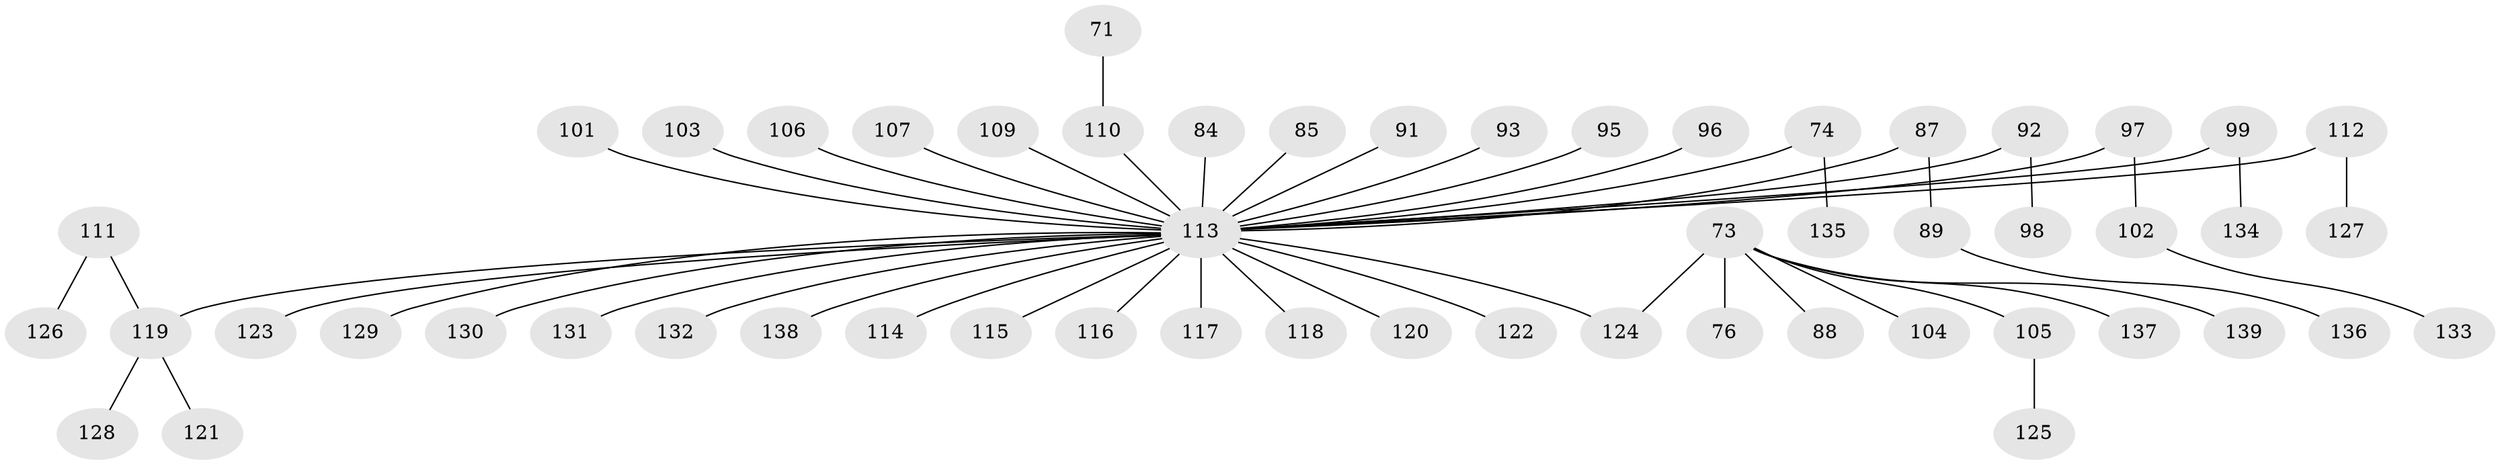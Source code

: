 // original degree distribution, {5: 0.06474820143884892, 4: 0.02158273381294964, 6: 0.02158273381294964, 3: 0.1366906474820144, 7: 0.007194244604316547, 2: 0.23741007194244604, 1: 0.5107913669064749}
// Generated by graph-tools (version 1.1) at 2025/56/03/04/25 21:56:11]
// undirected, 55 vertices, 54 edges
graph export_dot {
graph [start="1"]
  node [color=gray90,style=filled];
  71;
  73 [super="+68+69"];
  74;
  76;
  84;
  85;
  87;
  88;
  89;
  91;
  92;
  93;
  95;
  96;
  97;
  98;
  99;
  101;
  102;
  103;
  104;
  105;
  106;
  107;
  109;
  110 [super="+51"];
  111;
  112;
  113 [super="+33+46+39+57+66+100+29+56+43+60+86+44+59+62+61+94+63+67+70+82+72+90+75+78+79+77"];
  114;
  115;
  116;
  117;
  118;
  119 [super="+83+108"];
  120;
  121;
  122;
  123;
  124 [super="+6"];
  125;
  126;
  127;
  128;
  129;
  130;
  131;
  132;
  133;
  134;
  135;
  136;
  137;
  138;
  139;
  71 -- 110;
  73 -- 104;
  73 -- 105;
  73 -- 137;
  73 -- 124;
  73 -- 88;
  73 -- 139;
  73 -- 76;
  74 -- 135;
  74 -- 113;
  84 -- 113;
  85 -- 113;
  87 -- 89;
  87 -- 113;
  89 -- 136;
  91 -- 113;
  92 -- 98;
  92 -- 113;
  93 -- 113;
  95 -- 113;
  96 -- 113;
  97 -- 102;
  97 -- 113;
  99 -- 134;
  99 -- 113;
  101 -- 113;
  102 -- 133;
  103 -- 113;
  105 -- 125;
  106 -- 113;
  107 -- 113;
  109 -- 113;
  110 -- 113;
  111 -- 126;
  111 -- 119;
  112 -- 127;
  112 -- 113;
  113 -- 123;
  113 -- 114;
  113 -- 120;
  113 -- 130;
  113 -- 129;
  113 -- 131;
  113 -- 138;
  113 -- 116;
  113 -- 118;
  113 -- 122;
  113 -- 124;
  113 -- 115;
  113 -- 132;
  113 -- 119;
  113 -- 117;
  119 -- 128;
  119 -- 121;
}
